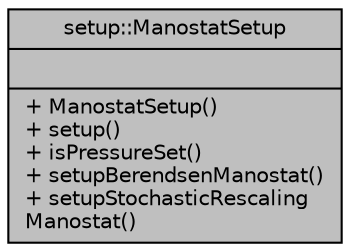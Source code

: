 digraph "setup::ManostatSetup"
{
 // LATEX_PDF_SIZE
  edge [fontname="Helvetica",fontsize="10",labelfontname="Helvetica",labelfontsize="10"];
  node [fontname="Helvetica",fontsize="10",shape=record];
  Node1 [label="{setup::ManostatSetup\n||+ ManostatSetup()\l+ setup()\l+ isPressureSet()\l+ setupBerendsenManostat()\l+ setupStochasticRescaling\lManostat()\l}",height=0.2,width=0.4,color="black", fillcolor="grey75", style="filled", fontcolor="black",tooltip="Setup manostat."];
}
